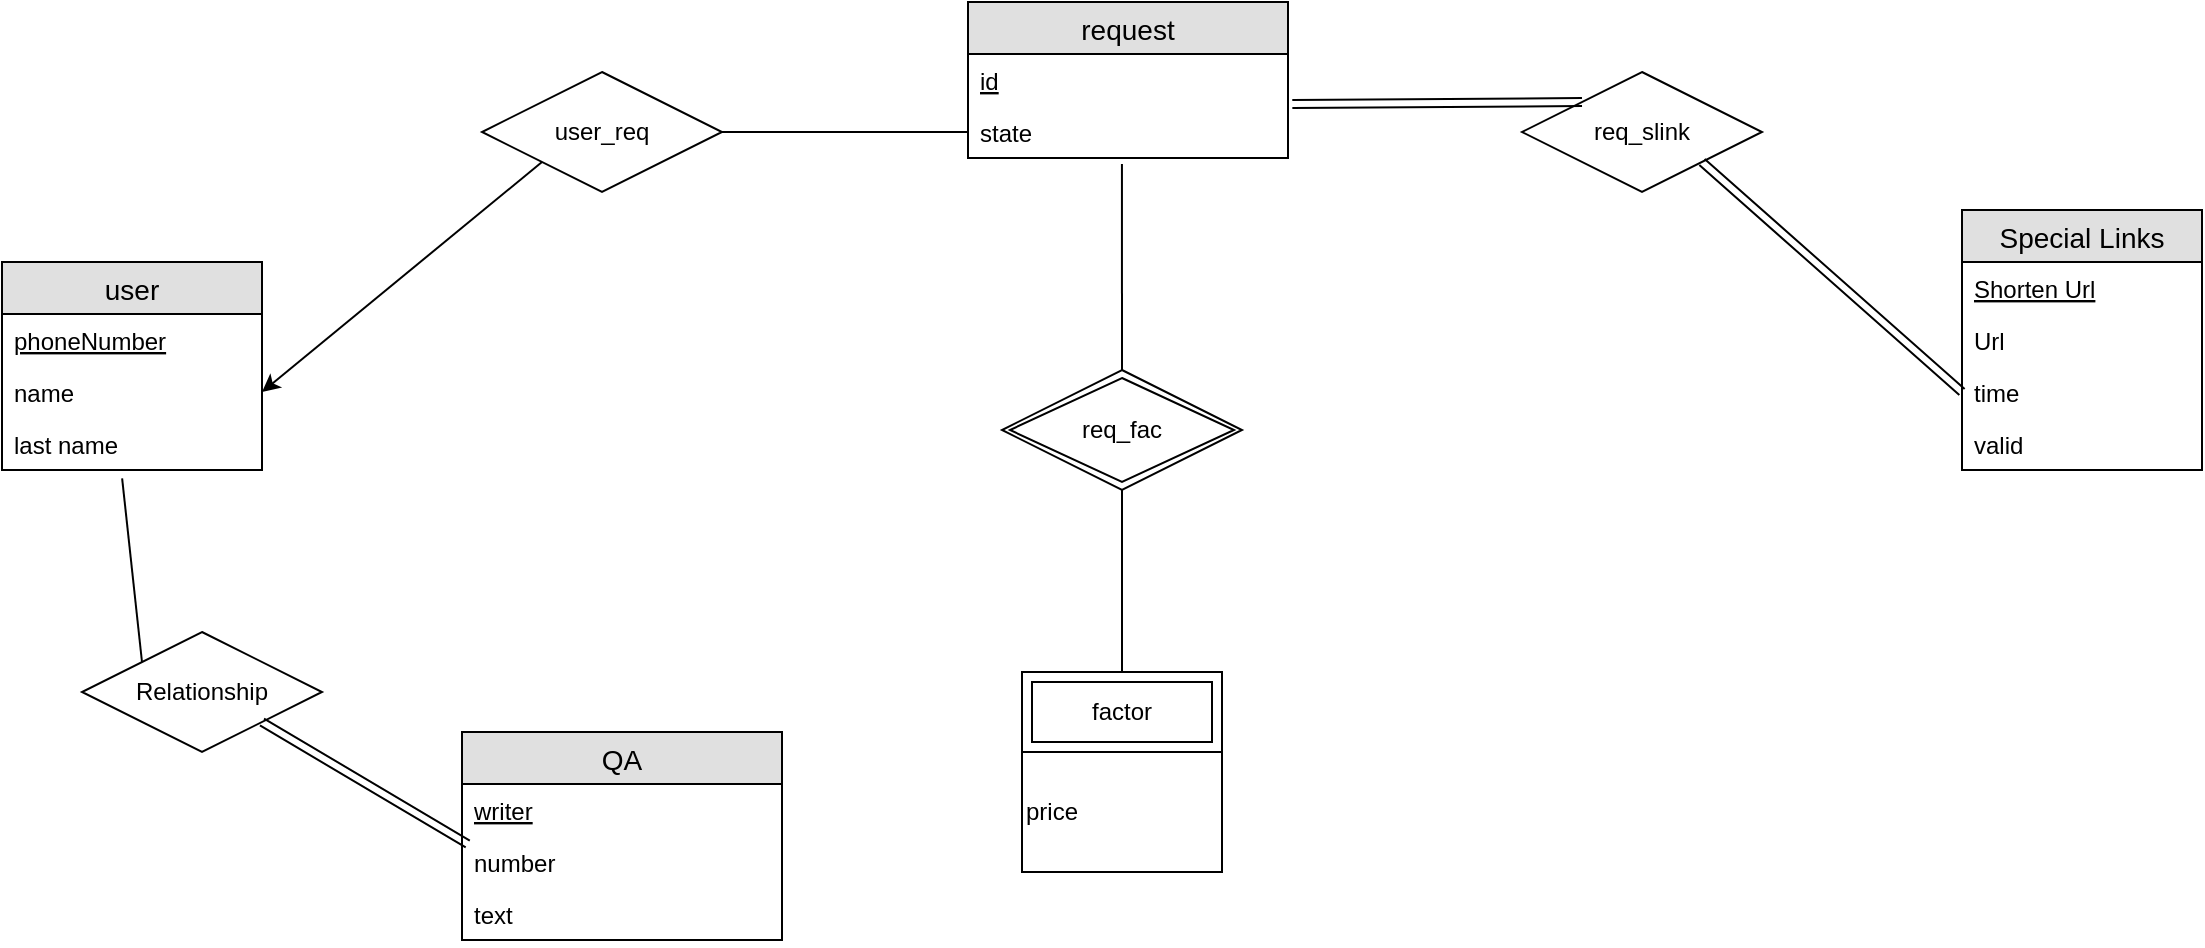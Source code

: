 <mxfile version="12.3.9" type="device" pages="1"><diagram id="bWBhTLVT_aBXbz9KWF1T" name="Page-1"><mxGraphModel dx="2090" dy="684" grid="1" gridSize="10" guides="1" tooltips="1" connect="1" arrows="1" fold="1" page="1" pageScale="1" pageWidth="850" pageHeight="1100" math="0" shadow="0"><root><mxCell id="0"/><mxCell id="1" parent="0"/><mxCell id="nLSb-5GzbApWkazzp04A-1" value="user" style="swimlane;fontStyle=0;childLayout=stackLayout;horizontal=1;startSize=26;fillColor=#e0e0e0;horizontalStack=0;resizeParent=1;resizeParentMax=0;resizeLast=0;collapsible=1;marginBottom=0;swimlaneFillColor=#ffffff;align=center;fontSize=14;" vertex="1" parent="1"><mxGeometry x="-320" y="375" width="130" height="104" as="geometry"/></mxCell><mxCell id="nLSb-5GzbApWkazzp04A-6" value="phoneNumber" style="text;strokeColor=none;fillColor=none;spacingLeft=4;spacingRight=4;overflow=hidden;rotatable=0;points=[[0,0.5],[1,0.5]];portConstraint=eastwest;fontSize=12;fontStyle=4" vertex="1" parent="nLSb-5GzbApWkazzp04A-1"><mxGeometry y="26" width="130" height="26" as="geometry"/></mxCell><mxCell id="nLSb-5GzbApWkazzp04A-3" value="name" style="text;strokeColor=none;fillColor=none;spacingLeft=4;spacingRight=4;overflow=hidden;rotatable=0;points=[[0,0.5],[1,0.5]];portConstraint=eastwest;fontSize=12;" vertex="1" parent="nLSb-5GzbApWkazzp04A-1"><mxGeometry y="52" width="130" height="26" as="geometry"/></mxCell><mxCell id="nLSb-5GzbApWkazzp04A-4" value="last name" style="text;strokeColor=none;fillColor=none;spacingLeft=4;spacingRight=4;overflow=hidden;rotatable=0;points=[[0,0.5],[1,0.5]];portConstraint=eastwest;fontSize=12;" vertex="1" parent="nLSb-5GzbApWkazzp04A-1"><mxGeometry y="78" width="130" height="26" as="geometry"/></mxCell><mxCell id="nLSb-5GzbApWkazzp04A-7" value="Special Links" style="swimlane;fontStyle=0;childLayout=stackLayout;horizontal=1;startSize=26;fillColor=#e0e0e0;horizontalStack=0;resizeParent=1;resizeParentMax=0;resizeLast=0;collapsible=1;marginBottom=0;swimlaneFillColor=#ffffff;align=center;fontSize=14;" vertex="1" parent="1"><mxGeometry x="660" y="349" width="120" height="130" as="geometry"/></mxCell><mxCell id="nLSb-5GzbApWkazzp04A-9" value="Shorten Url" style="text;strokeColor=none;fillColor=none;spacingLeft=4;spacingRight=4;overflow=hidden;rotatable=0;points=[[0,0.5],[1,0.5]];portConstraint=eastwest;fontSize=12;fontStyle=4" vertex="1" parent="nLSb-5GzbApWkazzp04A-7"><mxGeometry y="26" width="120" height="26" as="geometry"/></mxCell><mxCell id="nLSb-5GzbApWkazzp04A-8" value="Url" style="text;strokeColor=none;fillColor=none;spacingLeft=4;spacingRight=4;overflow=hidden;rotatable=0;points=[[0,0.5],[1,0.5]];portConstraint=eastwest;fontSize=12;" vertex="1" parent="nLSb-5GzbApWkazzp04A-7"><mxGeometry y="52" width="120" height="26" as="geometry"/></mxCell><mxCell id="nLSb-5GzbApWkazzp04A-27" value="time" style="text;strokeColor=none;fillColor=none;spacingLeft=4;spacingRight=4;overflow=hidden;rotatable=0;points=[[0,0.5],[1,0.5]];portConstraint=eastwest;fontSize=12;" vertex="1" parent="nLSb-5GzbApWkazzp04A-7"><mxGeometry y="78" width="120" height="26" as="geometry"/></mxCell><mxCell id="nLSb-5GzbApWkazzp04A-48" value="valid" style="text;strokeColor=none;fillColor=none;spacingLeft=4;spacingRight=4;overflow=hidden;rotatable=0;points=[[0,0.5],[1,0.5]];portConstraint=eastwest;fontSize=12;" vertex="1" parent="nLSb-5GzbApWkazzp04A-7"><mxGeometry y="104" width="120" height="26" as="geometry"/></mxCell><mxCell id="nLSb-5GzbApWkazzp04A-50" value="request" style="swimlane;fontStyle=0;childLayout=stackLayout;horizontal=1;startSize=26;fillColor=#e0e0e0;horizontalStack=0;resizeParent=1;resizeParentMax=0;resizeLast=0;collapsible=1;marginBottom=0;swimlaneFillColor=#ffffff;align=center;fontSize=14;" vertex="1" parent="1"><mxGeometry x="163" y="245" width="160" height="78" as="geometry"/></mxCell><mxCell id="nLSb-5GzbApWkazzp04A-51" value="id" style="text;strokeColor=none;fillColor=none;spacingLeft=4;spacingRight=4;overflow=hidden;rotatable=0;points=[[0,0.5],[1,0.5]];portConstraint=eastwest;fontSize=12;fontStyle=4" vertex="1" parent="nLSb-5GzbApWkazzp04A-50"><mxGeometry y="26" width="160" height="26" as="geometry"/></mxCell><mxCell id="nLSb-5GzbApWkazzp04A-52" value="state" style="text;strokeColor=none;fillColor=none;spacingLeft=4;spacingRight=4;overflow=hidden;rotatable=0;points=[[0,0.5],[1,0.5]];portConstraint=eastwest;fontSize=12;" vertex="1" parent="nLSb-5GzbApWkazzp04A-50"><mxGeometry y="52" width="160" height="26" as="geometry"/></mxCell><mxCell id="nLSb-5GzbApWkazzp04A-54" value="user_req" style="shape=rhombus;perimeter=rhombusPerimeter;whiteSpace=wrap;html=1;align=center;" vertex="1" parent="1"><mxGeometry x="-80" y="280" width="120" height="60" as="geometry"/></mxCell><mxCell id="nLSb-5GzbApWkazzp04A-60" value="" style="endArrow=none;html=1;entryX=0;entryY=1;entryDx=0;entryDy=0;exitX=1;exitY=0.5;exitDx=0;exitDy=0;startArrow=classic;startFill=1;" edge="1" parent="1" source="nLSb-5GzbApWkazzp04A-3" target="nLSb-5GzbApWkazzp04A-54"><mxGeometry width="50" height="50" relative="1" as="geometry"><mxPoint x="-140" y="330" as="sourcePoint"/><mxPoint x="-90" y="280" as="targetPoint"/></mxGeometry></mxCell><mxCell id="nLSb-5GzbApWkazzp04A-63" value="" style="endArrow=none;html=1;entryX=0;entryY=0.5;entryDx=0;entryDy=0;exitX=1;exitY=0.5;exitDx=0;exitDy=0;" edge="1" parent="1" source="nLSb-5GzbApWkazzp04A-54" target="nLSb-5GzbApWkazzp04A-52"><mxGeometry width="50" height="50" relative="1" as="geometry"><mxPoint x="-300" y="420" as="sourcePoint"/><mxPoint x="-250" y="370" as="targetPoint"/></mxGeometry></mxCell><mxCell id="nLSb-5GzbApWkazzp04A-64" value="req_slink" style="shape=rhombus;perimeter=rhombusPerimeter;whiteSpace=wrap;html=1;align=center;" vertex="1" parent="1"><mxGeometry x="440" y="280" width="120" height="60" as="geometry"/></mxCell><mxCell id="nLSb-5GzbApWkazzp04A-68" value="req_fac" style="shape=rhombus;double=1;perimeter=rhombusPerimeter;whiteSpace=wrap;html=1;align=center;" vertex="1" parent="1"><mxGeometry x="180" y="429" width="120" height="60" as="geometry"/></mxCell><mxCell id="nLSb-5GzbApWkazzp04A-69" value="" style="endArrow=none;html=1;entryX=0.481;entryY=1.115;entryDx=0;entryDy=0;entryPerimeter=0;exitX=0.5;exitY=0;exitDx=0;exitDy=0;" edge="1" parent="1" source="nLSb-5GzbApWkazzp04A-68" target="nLSb-5GzbApWkazzp04A-52"><mxGeometry width="50" height="50" relative="1" as="geometry"><mxPoint x="-320" y="580" as="sourcePoint"/><mxPoint x="240.12" y="350.274" as="targetPoint"/></mxGeometry></mxCell><mxCell id="nLSb-5GzbApWkazzp04A-76" value="factor" style="shape=ext;margin=3;double=1;whiteSpace=wrap;html=1;align=center;" vertex="1" parent="1"><mxGeometry x="190" y="580" width="100" height="40" as="geometry"/></mxCell><mxCell id="nLSb-5GzbApWkazzp04A-78" value="" style="endArrow=none;html=1;entryX=0.5;entryY=1;entryDx=0;entryDy=0;exitX=0.5;exitY=0;exitDx=0;exitDy=0;" edge="1" parent="1" source="nLSb-5GzbApWkazzp04A-76" target="nLSb-5GzbApWkazzp04A-68"><mxGeometry width="50" height="50" relative="1" as="geometry"><mxPoint x="-280" y="740" as="sourcePoint"/><mxPoint x="-230" y="690" as="targetPoint"/></mxGeometry></mxCell><mxCell id="nLSb-5GzbApWkazzp04A-79" value="price" style="rounded=0;whiteSpace=wrap;html=1;align=left;" vertex="1" parent="1"><mxGeometry x="190" y="620" width="100" height="60" as="geometry"/></mxCell><mxCell id="nLSb-5GzbApWkazzp04A-80" value="QA" style="swimlane;fontStyle=0;childLayout=stackLayout;horizontal=1;startSize=26;fillColor=#e0e0e0;horizontalStack=0;resizeParent=1;resizeParentMax=0;resizeLast=0;collapsible=1;marginBottom=0;swimlaneFillColor=#ffffff;align=center;fontSize=14;" vertex="1" parent="1"><mxGeometry x="-90" y="610" width="160" height="104" as="geometry"/></mxCell><mxCell id="nLSb-5GzbApWkazzp04A-81" value="writer" style="text;strokeColor=none;fillColor=none;spacingLeft=4;spacingRight=4;overflow=hidden;rotatable=0;points=[[0,0.5],[1,0.5]];portConstraint=eastwest;fontSize=12;fontStyle=4" vertex="1" parent="nLSb-5GzbApWkazzp04A-80"><mxGeometry y="26" width="160" height="26" as="geometry"/></mxCell><mxCell id="nLSb-5GzbApWkazzp04A-82" value="number" style="text;strokeColor=none;fillColor=none;spacingLeft=4;spacingRight=4;overflow=hidden;rotatable=0;points=[[0,0.5],[1,0.5]];portConstraint=eastwest;fontSize=12;" vertex="1" parent="nLSb-5GzbApWkazzp04A-80"><mxGeometry y="52" width="160" height="26" as="geometry"/></mxCell><mxCell id="nLSb-5GzbApWkazzp04A-83" value="text" style="text;strokeColor=none;fillColor=none;spacingLeft=4;spacingRight=4;overflow=hidden;rotatable=0;points=[[0,0.5],[1,0.5]];portConstraint=eastwest;fontSize=12;" vertex="1" parent="nLSb-5GzbApWkazzp04A-80"><mxGeometry y="78" width="160" height="26" as="geometry"/></mxCell><mxCell id="nLSb-5GzbApWkazzp04A-84" value="" style="shape=link;html=1;rounded=0;startArrow=classic;startFill=1;endArrow=none;endFill=0;exitX=1.026;exitY=-0.038;exitDx=0;exitDy=0;entryX=0;entryY=0;entryDx=0;entryDy=0;exitPerimeter=0;" edge="1" parent="1" target="nLSb-5GzbApWkazzp04A-64"><mxGeometry relative="1" as="geometry"><mxPoint x="325.16" y="296.012" as="sourcePoint"/><mxPoint x="438" y="310" as="targetPoint"/></mxGeometry></mxCell><mxCell id="nLSb-5GzbApWkazzp04A-86" value="" style="shape=link;html=1;rounded=0;startArrow=classic;startFill=1;endArrow=none;endFill=0;exitX=0;exitY=0.5;exitDx=0;exitDy=0;entryX=1;entryY=1;entryDx=0;entryDy=0;" edge="1" parent="1" source="nLSb-5GzbApWkazzp04A-27" target="nLSb-5GzbApWkazzp04A-64"><mxGeometry relative="1" as="geometry"><mxPoint x="335.16" y="306.012" as="sourcePoint"/><mxPoint x="448" y="320" as="targetPoint"/></mxGeometry></mxCell><mxCell id="nLSb-5GzbApWkazzp04A-88" value="Relationship" style="shape=rhombus;perimeter=rhombusPerimeter;whiteSpace=wrap;html=1;align=center;" vertex="1" parent="1"><mxGeometry x="-280" y="560" width="120" height="60" as="geometry"/></mxCell><mxCell id="nLSb-5GzbApWkazzp04A-91" value="" style="shape=link;html=1;rounded=0;startArrow=classic;startFill=1;endArrow=none;endFill=0;exitX=1;exitY=1;exitDx=0;exitDy=0;entryX=0.018;entryY=1.154;entryDx=0;entryDy=0;entryPerimeter=0;" edge="1" parent="1" source="nLSb-5GzbApWkazzp04A-88" target="nLSb-5GzbApWkazzp04A-81"><mxGeometry relative="1" as="geometry"><mxPoint x="-89.84" y="571.012" as="sourcePoint"/><mxPoint x="55" y="570" as="targetPoint"/></mxGeometry></mxCell><mxCell id="nLSb-5GzbApWkazzp04A-92" value="" style="endArrow=none;html=1;entryX=0.462;entryY=1.159;entryDx=0;entryDy=0;entryPerimeter=0;exitX=0;exitY=0;exitDx=0;exitDy=0;" edge="1" parent="1" source="nLSb-5GzbApWkazzp04A-88" target="nLSb-5GzbApWkazzp04A-4"><mxGeometry width="50" height="50" relative="1" as="geometry"><mxPoint x="-320" y="790" as="sourcePoint"/><mxPoint x="-270" y="740" as="targetPoint"/></mxGeometry></mxCell></root></mxGraphModel></diagram></mxfile>